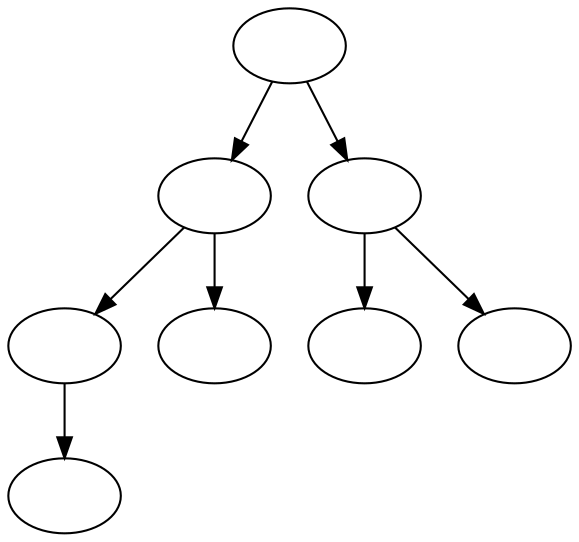 digraph tree_4 {
	graph [imagepath="C:\Users\chami\chami_folder\tufts\fall2022\comp137\project\Tufts-CS137-FinalProject\src\digit_tmp_dir"]
	0 [label="" image="image0.png"]
	1 [label="" image="image1.png"]
	2 [label="" image="image2.png"]
	3 [label="" image="image3.png"]
	4 [label="" image="image4.png"]
	5 [label="" image="image5.png"]
	6 [label="" image="image6.png"]
	7 [label="" image="image7.png"]
	0 -> 1
	0 -> 2
	1 -> 3
	1 -> 4
	2 -> 5
	2 -> 6
	3 -> 7
}
